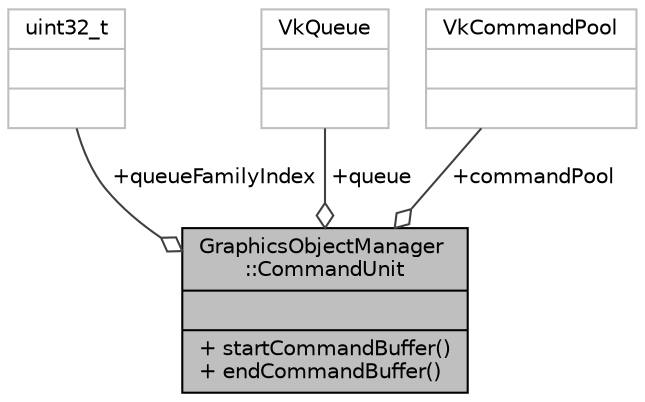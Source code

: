 digraph "GraphicsObjectManager::CommandUnit"
{
 // LATEX_PDF_SIZE
  edge [fontname="Helvetica",fontsize="10",labelfontname="Helvetica",labelfontsize="10"];
  node [fontname="Helvetica",fontsize="10",shape=record];
  Node1 [label="{GraphicsObjectManager\l::CommandUnit\n||+ startCommandBuffer()\l+ endCommandBuffer()\l}",height=0.2,width=0.4,color="black", fillcolor="grey75", style="filled", fontcolor="black",tooltip="Command unit represents everything needed to allocate, submit, record and execute commands."];
  Node2 -> Node1 [color="grey25",fontsize="10",style="solid",label=" +queueFamilyIndex" ,arrowhead="odiamond",fontname="Helvetica"];
  Node2 [label="{uint32_t\n||}",height=0.2,width=0.4,color="grey75", fillcolor="white", style="filled",tooltip=" "];
  Node3 -> Node1 [color="grey25",fontsize="10",style="solid",label=" +queue" ,arrowhead="odiamond",fontname="Helvetica"];
  Node3 [label="{VkQueue\n||}",height=0.2,width=0.4,color="grey75", fillcolor="white", style="filled",tooltip=" "];
  Node4 -> Node1 [color="grey25",fontsize="10",style="solid",label=" +commandPool" ,arrowhead="odiamond",fontname="Helvetica"];
  Node4 [label="{VkCommandPool\n||}",height=0.2,width=0.4,color="grey75", fillcolor="white", style="filled",tooltip=" "];
}
